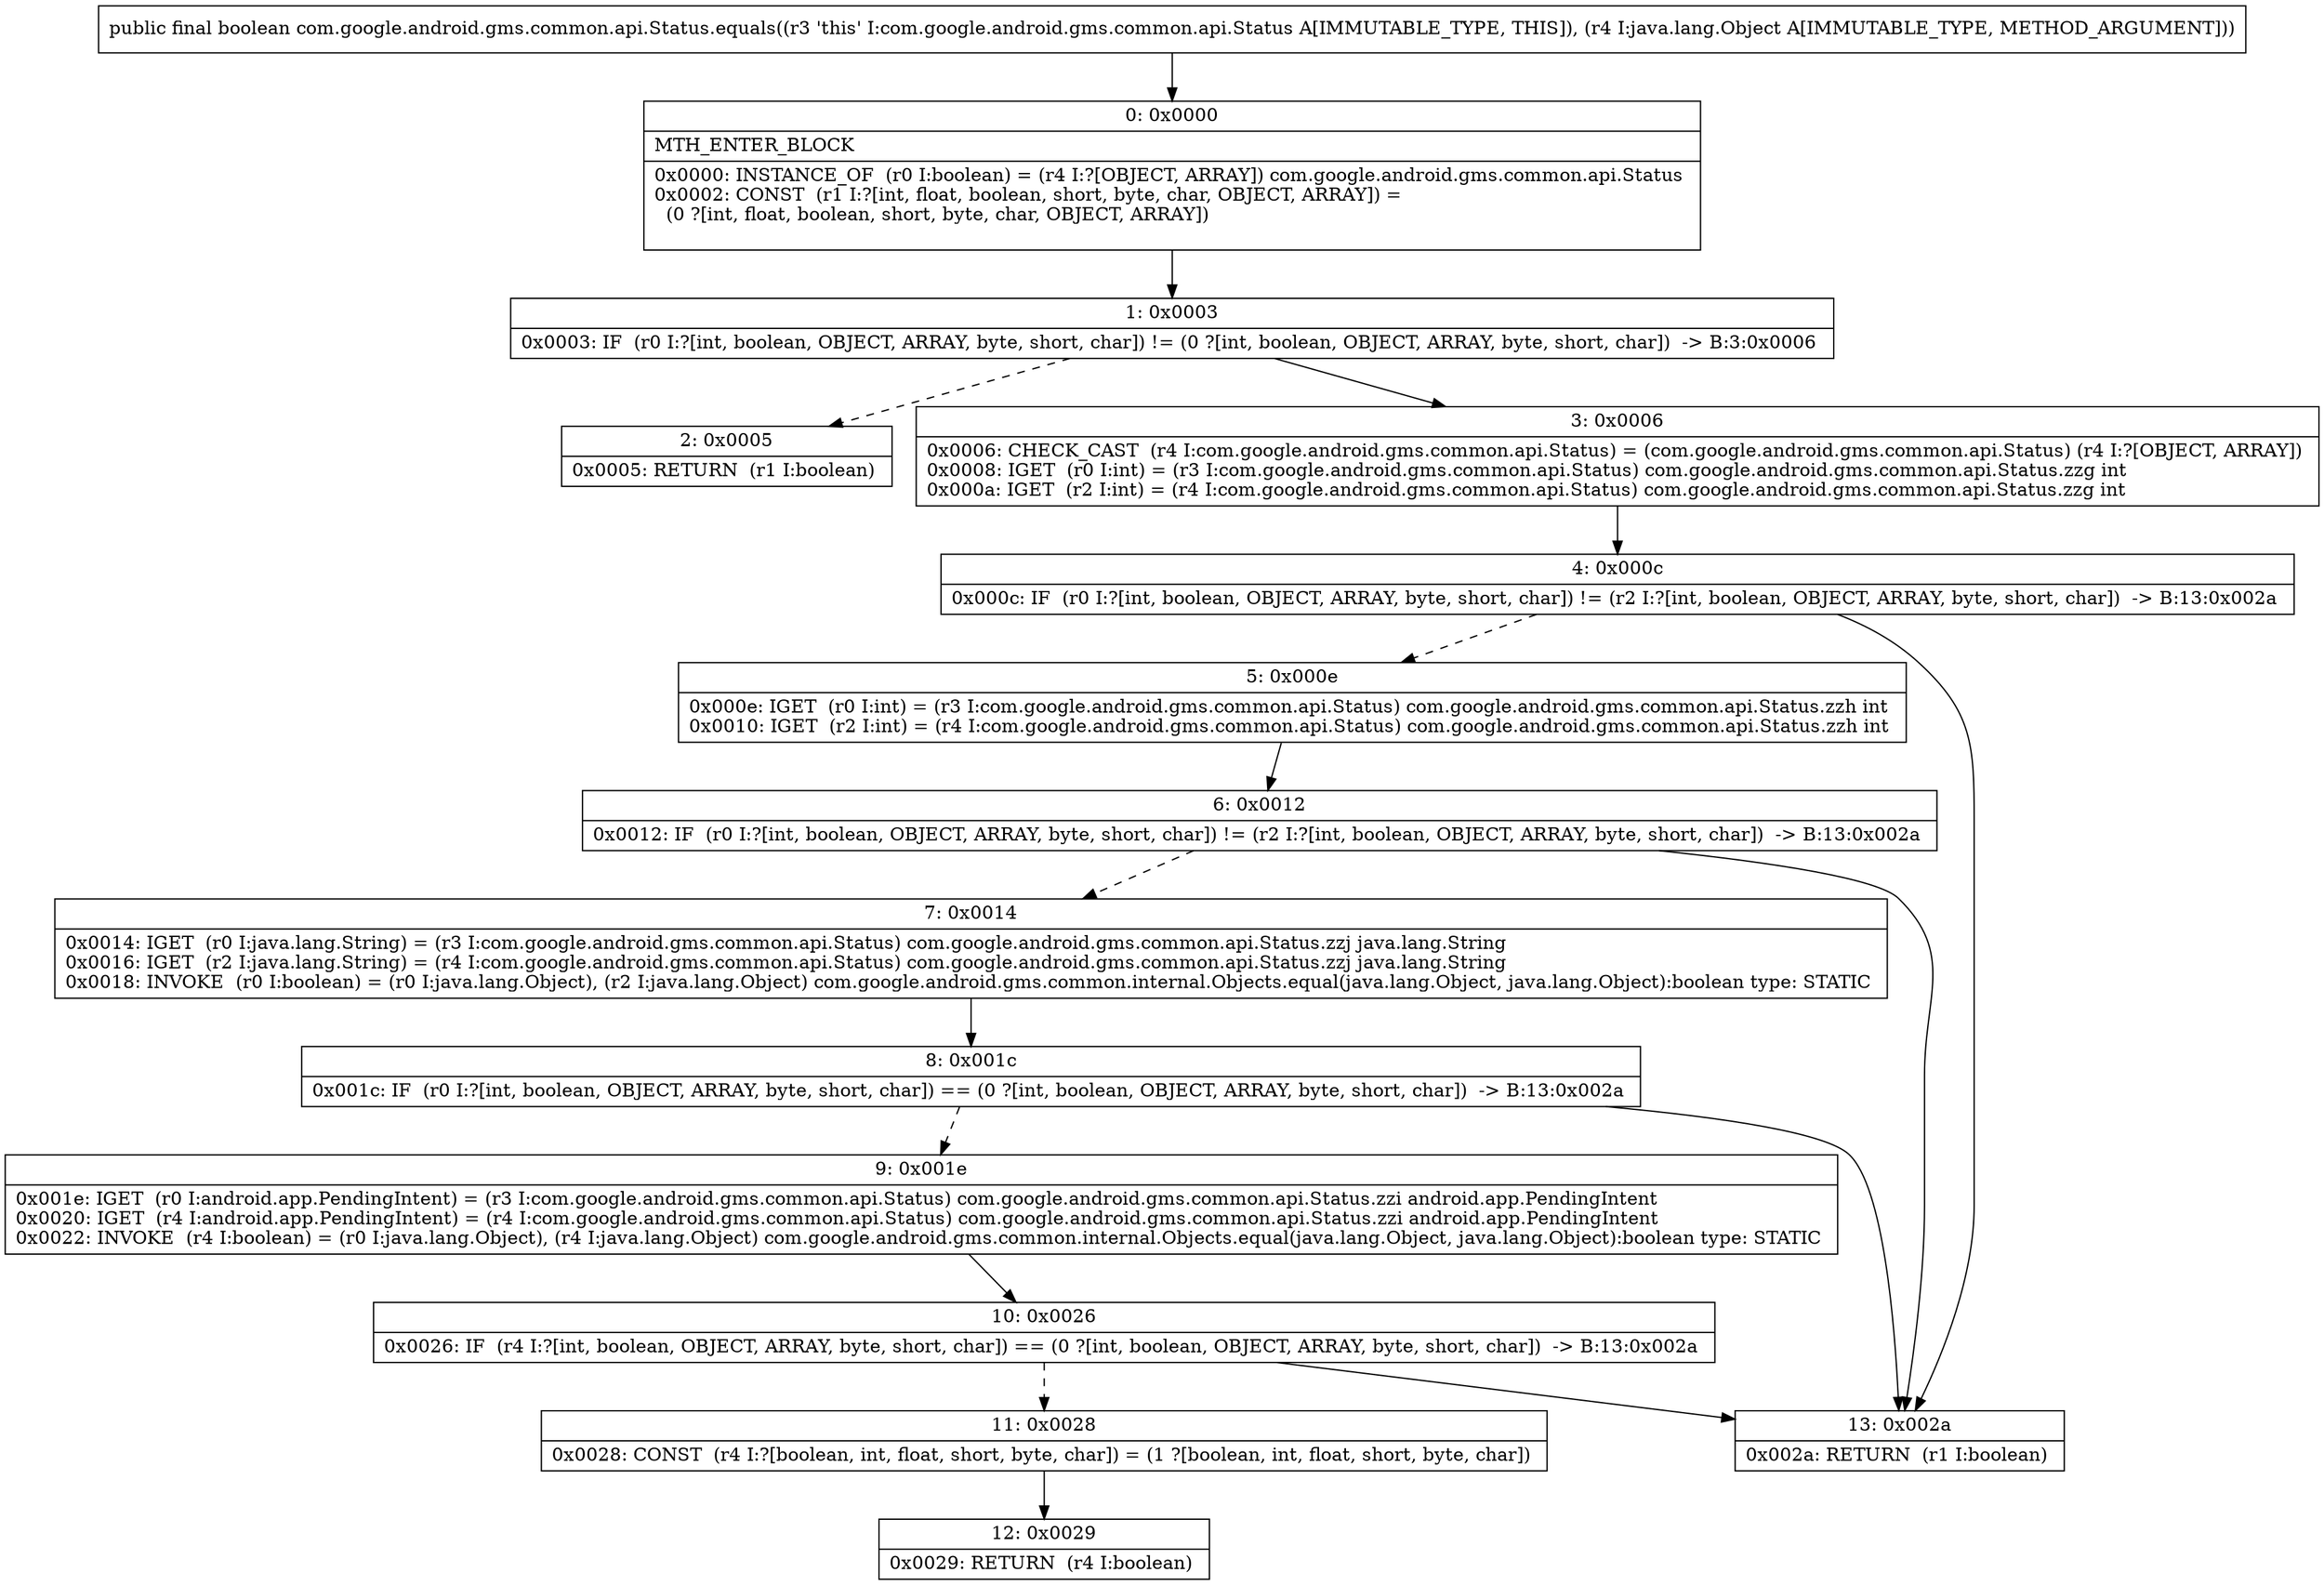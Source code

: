 digraph "CFG forcom.google.android.gms.common.api.Status.equals(Ljava\/lang\/Object;)Z" {
Node_0 [shape=record,label="{0\:\ 0x0000|MTH_ENTER_BLOCK\l|0x0000: INSTANCE_OF  (r0 I:boolean) = (r4 I:?[OBJECT, ARRAY]) com.google.android.gms.common.api.Status \l0x0002: CONST  (r1 I:?[int, float, boolean, short, byte, char, OBJECT, ARRAY]) = \l  (0 ?[int, float, boolean, short, byte, char, OBJECT, ARRAY])\l \l}"];
Node_1 [shape=record,label="{1\:\ 0x0003|0x0003: IF  (r0 I:?[int, boolean, OBJECT, ARRAY, byte, short, char]) != (0 ?[int, boolean, OBJECT, ARRAY, byte, short, char])  \-\> B:3:0x0006 \l}"];
Node_2 [shape=record,label="{2\:\ 0x0005|0x0005: RETURN  (r1 I:boolean) \l}"];
Node_3 [shape=record,label="{3\:\ 0x0006|0x0006: CHECK_CAST  (r4 I:com.google.android.gms.common.api.Status) = (com.google.android.gms.common.api.Status) (r4 I:?[OBJECT, ARRAY]) \l0x0008: IGET  (r0 I:int) = (r3 I:com.google.android.gms.common.api.Status) com.google.android.gms.common.api.Status.zzg int \l0x000a: IGET  (r2 I:int) = (r4 I:com.google.android.gms.common.api.Status) com.google.android.gms.common.api.Status.zzg int \l}"];
Node_4 [shape=record,label="{4\:\ 0x000c|0x000c: IF  (r0 I:?[int, boolean, OBJECT, ARRAY, byte, short, char]) != (r2 I:?[int, boolean, OBJECT, ARRAY, byte, short, char])  \-\> B:13:0x002a \l}"];
Node_5 [shape=record,label="{5\:\ 0x000e|0x000e: IGET  (r0 I:int) = (r3 I:com.google.android.gms.common.api.Status) com.google.android.gms.common.api.Status.zzh int \l0x0010: IGET  (r2 I:int) = (r4 I:com.google.android.gms.common.api.Status) com.google.android.gms.common.api.Status.zzh int \l}"];
Node_6 [shape=record,label="{6\:\ 0x0012|0x0012: IF  (r0 I:?[int, boolean, OBJECT, ARRAY, byte, short, char]) != (r2 I:?[int, boolean, OBJECT, ARRAY, byte, short, char])  \-\> B:13:0x002a \l}"];
Node_7 [shape=record,label="{7\:\ 0x0014|0x0014: IGET  (r0 I:java.lang.String) = (r3 I:com.google.android.gms.common.api.Status) com.google.android.gms.common.api.Status.zzj java.lang.String \l0x0016: IGET  (r2 I:java.lang.String) = (r4 I:com.google.android.gms.common.api.Status) com.google.android.gms.common.api.Status.zzj java.lang.String \l0x0018: INVOKE  (r0 I:boolean) = (r0 I:java.lang.Object), (r2 I:java.lang.Object) com.google.android.gms.common.internal.Objects.equal(java.lang.Object, java.lang.Object):boolean type: STATIC \l}"];
Node_8 [shape=record,label="{8\:\ 0x001c|0x001c: IF  (r0 I:?[int, boolean, OBJECT, ARRAY, byte, short, char]) == (0 ?[int, boolean, OBJECT, ARRAY, byte, short, char])  \-\> B:13:0x002a \l}"];
Node_9 [shape=record,label="{9\:\ 0x001e|0x001e: IGET  (r0 I:android.app.PendingIntent) = (r3 I:com.google.android.gms.common.api.Status) com.google.android.gms.common.api.Status.zzi android.app.PendingIntent \l0x0020: IGET  (r4 I:android.app.PendingIntent) = (r4 I:com.google.android.gms.common.api.Status) com.google.android.gms.common.api.Status.zzi android.app.PendingIntent \l0x0022: INVOKE  (r4 I:boolean) = (r0 I:java.lang.Object), (r4 I:java.lang.Object) com.google.android.gms.common.internal.Objects.equal(java.lang.Object, java.lang.Object):boolean type: STATIC \l}"];
Node_10 [shape=record,label="{10\:\ 0x0026|0x0026: IF  (r4 I:?[int, boolean, OBJECT, ARRAY, byte, short, char]) == (0 ?[int, boolean, OBJECT, ARRAY, byte, short, char])  \-\> B:13:0x002a \l}"];
Node_11 [shape=record,label="{11\:\ 0x0028|0x0028: CONST  (r4 I:?[boolean, int, float, short, byte, char]) = (1 ?[boolean, int, float, short, byte, char]) \l}"];
Node_12 [shape=record,label="{12\:\ 0x0029|0x0029: RETURN  (r4 I:boolean) \l}"];
Node_13 [shape=record,label="{13\:\ 0x002a|0x002a: RETURN  (r1 I:boolean) \l}"];
MethodNode[shape=record,label="{public final boolean com.google.android.gms.common.api.Status.equals((r3 'this' I:com.google.android.gms.common.api.Status A[IMMUTABLE_TYPE, THIS]), (r4 I:java.lang.Object A[IMMUTABLE_TYPE, METHOD_ARGUMENT])) }"];
MethodNode -> Node_0;
Node_0 -> Node_1;
Node_1 -> Node_2[style=dashed];
Node_1 -> Node_3;
Node_3 -> Node_4;
Node_4 -> Node_5[style=dashed];
Node_4 -> Node_13;
Node_5 -> Node_6;
Node_6 -> Node_7[style=dashed];
Node_6 -> Node_13;
Node_7 -> Node_8;
Node_8 -> Node_9[style=dashed];
Node_8 -> Node_13;
Node_9 -> Node_10;
Node_10 -> Node_11[style=dashed];
Node_10 -> Node_13;
Node_11 -> Node_12;
}

